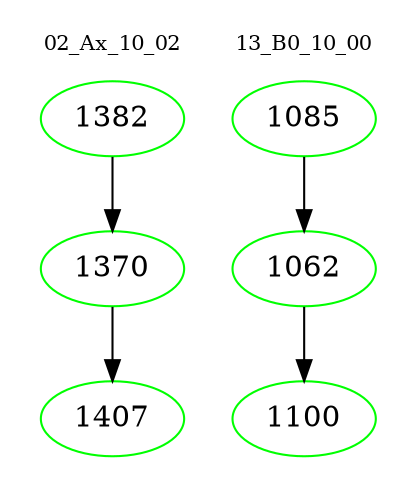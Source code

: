 digraph{
subgraph cluster_0 {
color = white
label = "02_Ax_10_02";
fontsize=10;
T0_1382 [label="1382", color="green"]
T0_1382 -> T0_1370 [color="black"]
T0_1370 [label="1370", color="green"]
T0_1370 -> T0_1407 [color="black"]
T0_1407 [label="1407", color="green"]
}
subgraph cluster_1 {
color = white
label = "13_B0_10_00";
fontsize=10;
T1_1085 [label="1085", color="green"]
T1_1085 -> T1_1062 [color="black"]
T1_1062 [label="1062", color="green"]
T1_1062 -> T1_1100 [color="black"]
T1_1100 [label="1100", color="green"]
}
}
